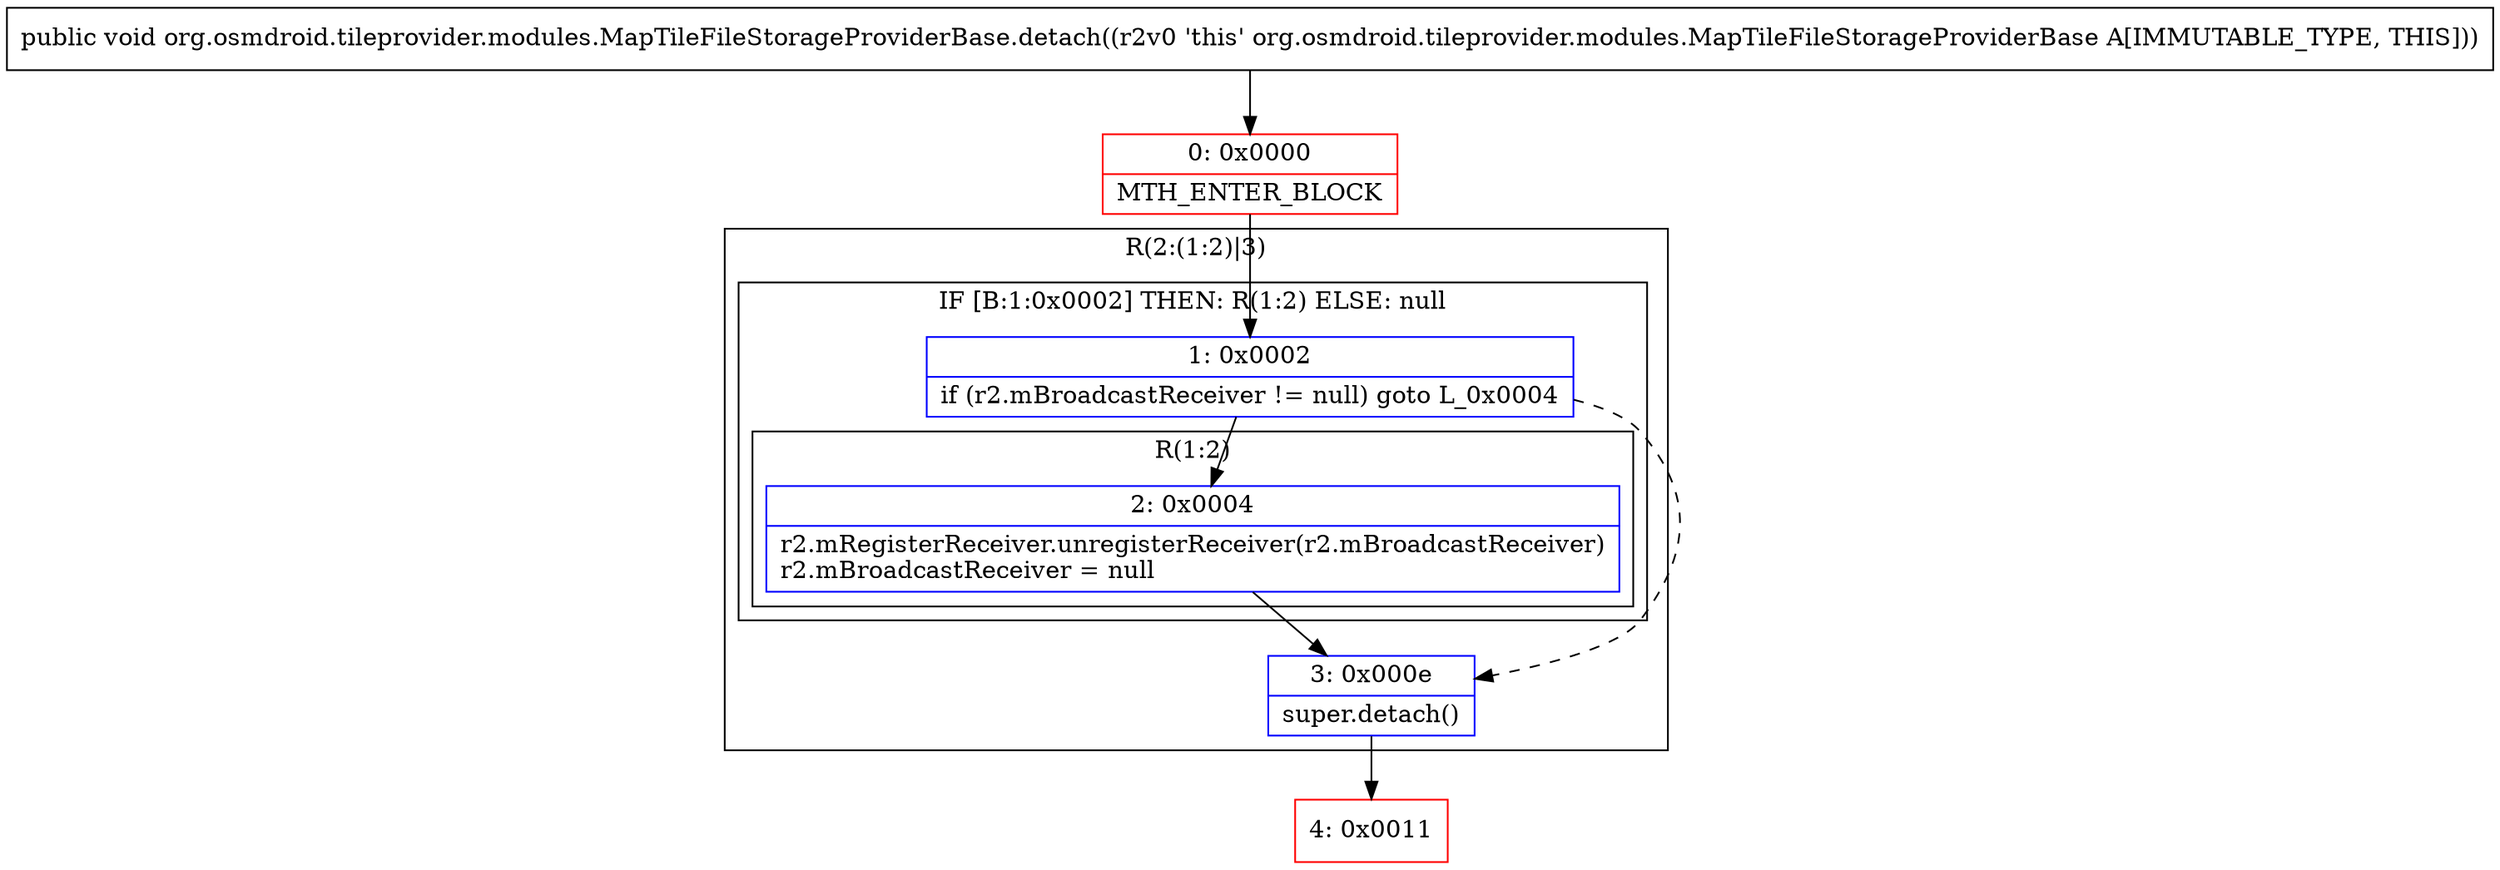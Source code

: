 digraph "CFG fororg.osmdroid.tileprovider.modules.MapTileFileStorageProviderBase.detach()V" {
subgraph cluster_Region_2064410619 {
label = "R(2:(1:2)|3)";
node [shape=record,color=blue];
subgraph cluster_IfRegion_613538030 {
label = "IF [B:1:0x0002] THEN: R(1:2) ELSE: null";
node [shape=record,color=blue];
Node_1 [shape=record,label="{1\:\ 0x0002|if (r2.mBroadcastReceiver != null) goto L_0x0004\l}"];
subgraph cluster_Region_950229393 {
label = "R(1:2)";
node [shape=record,color=blue];
Node_2 [shape=record,label="{2\:\ 0x0004|r2.mRegisterReceiver.unregisterReceiver(r2.mBroadcastReceiver)\lr2.mBroadcastReceiver = null\l}"];
}
}
Node_3 [shape=record,label="{3\:\ 0x000e|super.detach()\l}"];
}
Node_0 [shape=record,color=red,label="{0\:\ 0x0000|MTH_ENTER_BLOCK\l}"];
Node_4 [shape=record,color=red,label="{4\:\ 0x0011}"];
MethodNode[shape=record,label="{public void org.osmdroid.tileprovider.modules.MapTileFileStorageProviderBase.detach((r2v0 'this' org.osmdroid.tileprovider.modules.MapTileFileStorageProviderBase A[IMMUTABLE_TYPE, THIS])) }"];
MethodNode -> Node_0;
Node_1 -> Node_2;
Node_1 -> Node_3[style=dashed];
Node_2 -> Node_3;
Node_3 -> Node_4;
Node_0 -> Node_1;
}

